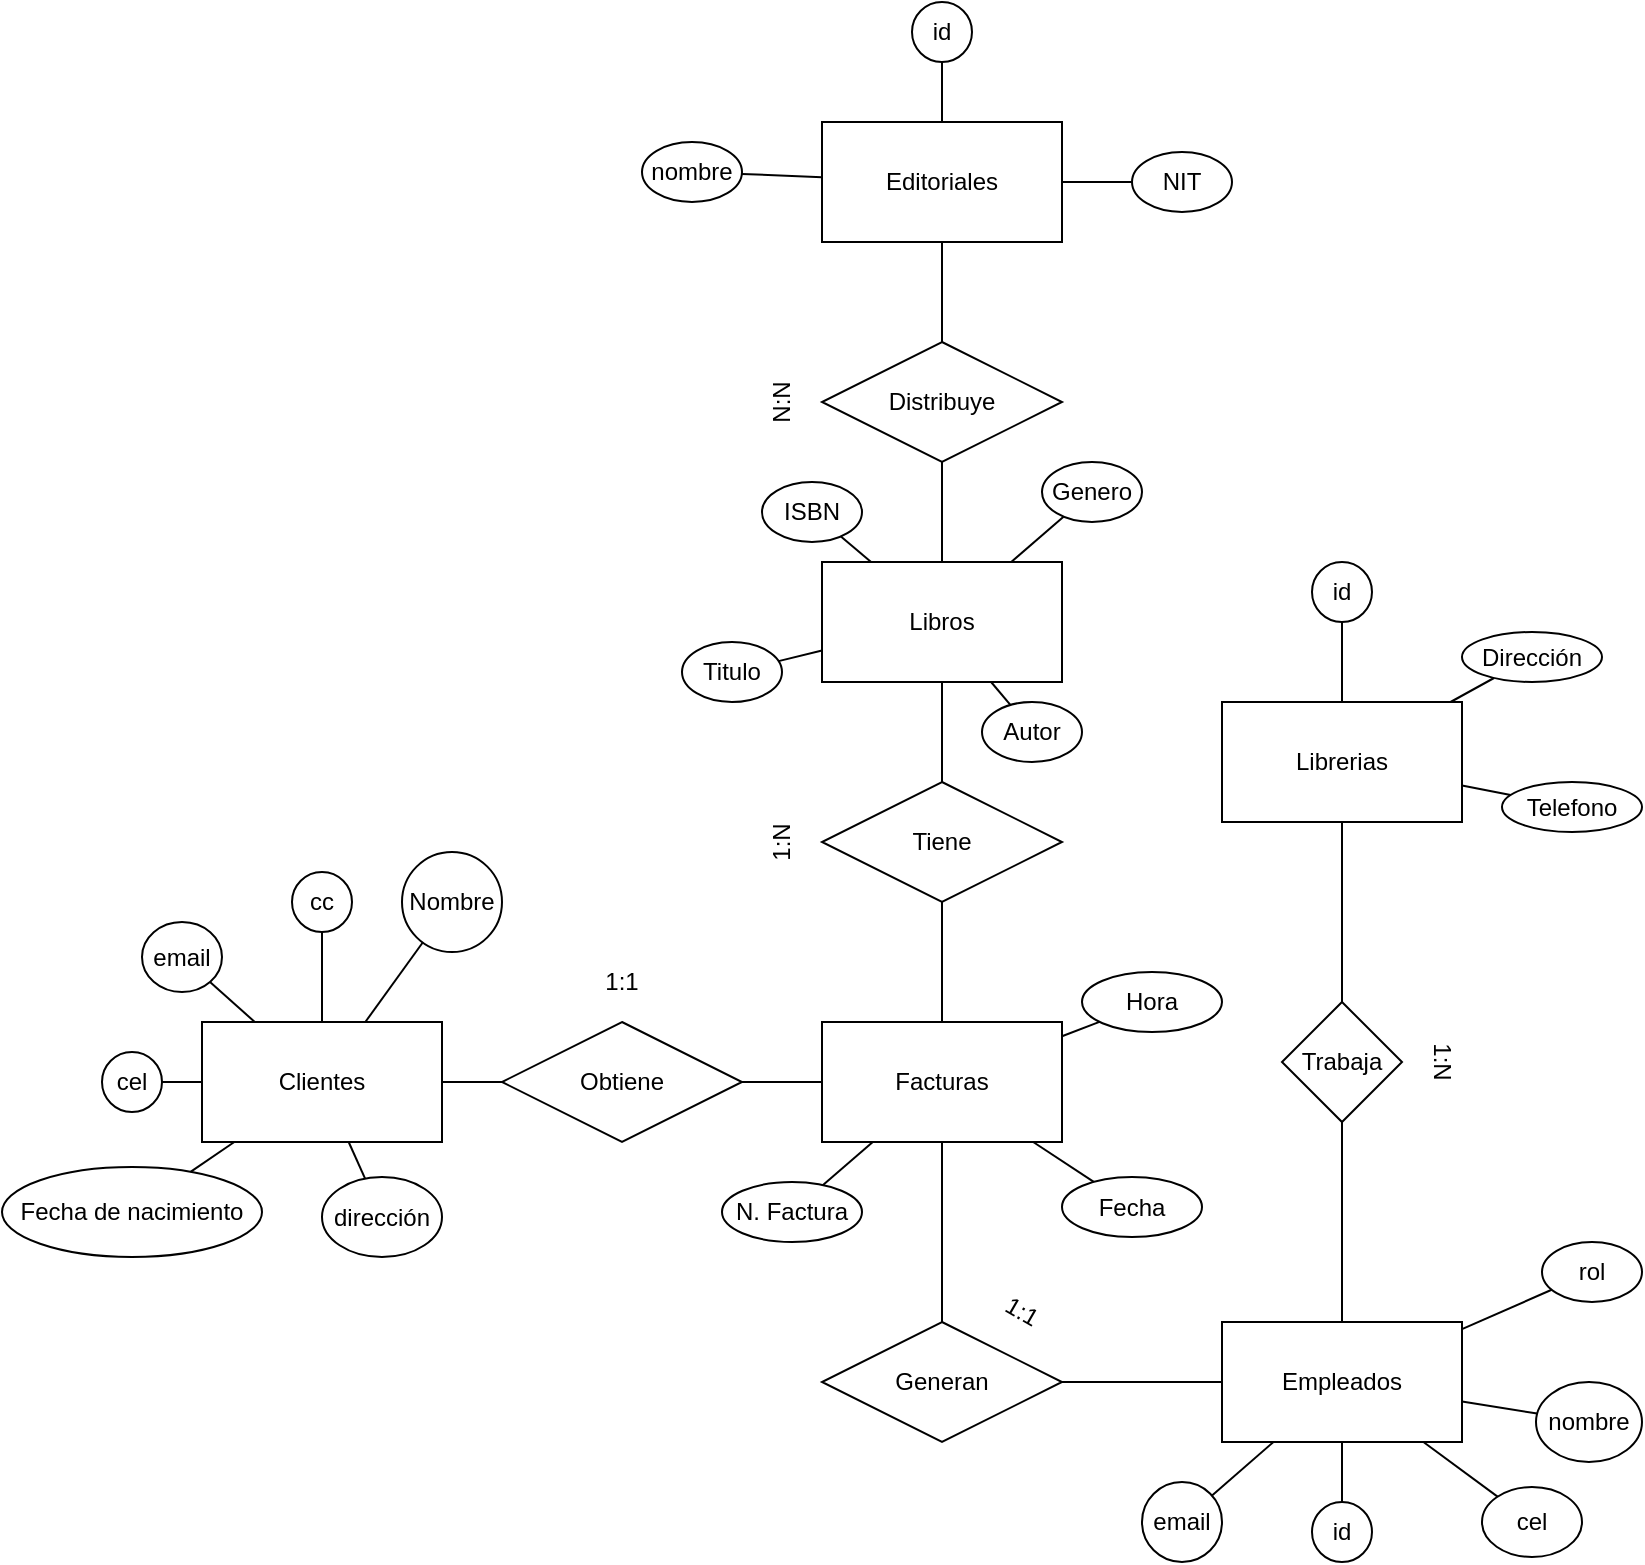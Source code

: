 <mxfile version="21.5.0" type="device">
  <diagram name="Página-1" id="AV6tWnQQNQJE5pCxunog">
    <mxGraphModel dx="2117" dy="1830" grid="1" gridSize="10" guides="1" tooltips="1" connect="1" arrows="1" fold="1" page="1" pageScale="1" pageWidth="827" pageHeight="1169" math="0" shadow="0">
      <root>
        <mxCell id="0" />
        <mxCell id="1" parent="0" />
        <mxCell id="D-RA_q1G5jw-01Rus7TT-1" value="Libros" style="rounded=0;whiteSpace=wrap;html=1;" parent="1" vertex="1">
          <mxGeometry x="350" y="90" width="120" height="60" as="geometry" />
        </mxCell>
        <mxCell id="D-RA_q1G5jw-01Rus7TT-2" value="Clientes" style="rounded=0;whiteSpace=wrap;html=1;" parent="1" vertex="1">
          <mxGeometry x="40" y="320" width="120" height="60" as="geometry" />
        </mxCell>
        <mxCell id="D-RA_q1G5jw-01Rus7TT-3" value="Librerias" style="rounded=0;whiteSpace=wrap;html=1;" parent="1" vertex="1">
          <mxGeometry x="550" y="160" width="120" height="60" as="geometry" />
        </mxCell>
        <mxCell id="D-RA_q1G5jw-01Rus7TT-4" value="Empleados" style="rounded=0;whiteSpace=wrap;html=1;" parent="1" vertex="1">
          <mxGeometry x="550" y="470" width="120" height="60" as="geometry" />
        </mxCell>
        <mxCell id="D-RA_q1G5jw-01Rus7TT-5" value="Editoriales" style="rounded=0;whiteSpace=wrap;html=1;" parent="1" vertex="1">
          <mxGeometry x="350" y="-130" width="120" height="60" as="geometry" />
        </mxCell>
        <mxCell id="D-RA_q1G5jw-01Rus7TT-7" value="" style="endArrow=none;html=1;rounded=0;exitX=0.5;exitY=0;exitDx=0;exitDy=0;" parent="1" source="D-RA_q1G5jw-01Rus7TT-9" target="D-RA_q1G5jw-01Rus7TT-5" edge="1">
          <mxGeometry width="50" height="50" relative="1" as="geometry">
            <mxPoint x="350" y="130" as="sourcePoint" />
            <mxPoint x="490" y="240" as="targetPoint" />
          </mxGeometry>
        </mxCell>
        <mxCell id="D-RA_q1G5jw-01Rus7TT-8" value="" style="endArrow=none;html=1;rounded=0;exitX=0.5;exitY=1;exitDx=0;exitDy=0;" parent="1" source="D-RA_q1G5jw-01Rus7TT-9" target="D-RA_q1G5jw-01Rus7TT-1" edge="1">
          <mxGeometry width="50" height="50" relative="1" as="geometry">
            <mxPoint x="270" y="130" as="sourcePoint" />
            <mxPoint x="490" y="240" as="targetPoint" />
          </mxGeometry>
        </mxCell>
        <mxCell id="D-RA_q1G5jw-01Rus7TT-9" value="Distribuye" style="shape=rhombus;perimeter=rhombusPerimeter;whiteSpace=wrap;html=1;align=center;" parent="1" vertex="1">
          <mxGeometry x="350" y="-20" width="120" height="60" as="geometry" />
        </mxCell>
        <mxCell id="D-RA_q1G5jw-01Rus7TT-10" value="Generan" style="shape=rhombus;perimeter=rhombusPerimeter;whiteSpace=wrap;html=1;align=center;" parent="1" vertex="1">
          <mxGeometry x="350" y="470" width="120" height="60" as="geometry" />
        </mxCell>
        <mxCell id="D-RA_q1G5jw-01Rus7TT-11" value="" style="endArrow=none;html=1;rounded=0;" parent="1" source="D-RA_q1G5jw-01Rus7TT-20" target="D-RA_q1G5jw-01Rus7TT-10" edge="1">
          <mxGeometry relative="1" as="geometry">
            <mxPoint x="410" y="350" as="sourcePoint" />
            <mxPoint x="570" y="350" as="targetPoint" />
          </mxGeometry>
        </mxCell>
        <mxCell id="D-RA_q1G5jw-01Rus7TT-12" value="" style="endArrow=none;html=1;rounded=0;entryX=1;entryY=0.5;entryDx=0;entryDy=0;" parent="1" source="D-RA_q1G5jw-01Rus7TT-4" target="D-RA_q1G5jw-01Rus7TT-10" edge="1">
          <mxGeometry relative="1" as="geometry">
            <mxPoint x="410" y="350" as="sourcePoint" />
            <mxPoint x="570" y="350" as="targetPoint" />
          </mxGeometry>
        </mxCell>
        <mxCell id="D-RA_q1G5jw-01Rus7TT-13" value="Obtiene" style="shape=rhombus;perimeter=rhombusPerimeter;whiteSpace=wrap;html=1;align=center;rotation=0;" parent="1" vertex="1">
          <mxGeometry x="190" y="320" width="120" height="60" as="geometry" />
        </mxCell>
        <mxCell id="D-RA_q1G5jw-01Rus7TT-14" value="" style="endArrow=none;html=1;rounded=0;entryX=0.5;entryY=0;entryDx=0;entryDy=0;exitX=0.5;exitY=1;exitDx=0;exitDy=0;" parent="1" source="D-RA_q1G5jw-01Rus7TT-22" target="D-RA_q1G5jw-01Rus7TT-20" edge="1">
          <mxGeometry relative="1" as="geometry">
            <mxPoint x="420" y="280" as="sourcePoint" />
            <mxPoint x="230" y="210" as="targetPoint" />
          </mxGeometry>
        </mxCell>
        <mxCell id="D-RA_q1G5jw-01Rus7TT-15" value="" style="endArrow=none;html=1;rounded=0;entryX=0;entryY=0.5;entryDx=0;entryDy=0;" parent="1" source="D-RA_q1G5jw-01Rus7TT-2" target="D-RA_q1G5jw-01Rus7TT-13" edge="1">
          <mxGeometry relative="1" as="geometry">
            <mxPoint x="390" y="260" as="sourcePoint" />
            <mxPoint x="550" y="260" as="targetPoint" />
          </mxGeometry>
        </mxCell>
        <mxCell id="D-RA_q1G5jw-01Rus7TT-16" value="Trabaja" style="shape=rhombus;perimeter=rhombusPerimeter;whiteSpace=wrap;html=1;align=center;" parent="1" vertex="1">
          <mxGeometry x="580" y="310" width="60" height="60" as="geometry" />
        </mxCell>
        <mxCell id="D-RA_q1G5jw-01Rus7TT-17" value="" style="endArrow=none;html=1;rounded=0;entryX=0.5;entryY=0;entryDx=0;entryDy=0;" parent="1" source="D-RA_q1G5jw-01Rus7TT-3" target="D-RA_q1G5jw-01Rus7TT-16" edge="1">
          <mxGeometry relative="1" as="geometry">
            <mxPoint x="390" y="340" as="sourcePoint" />
            <mxPoint x="550" y="340" as="targetPoint" />
          </mxGeometry>
        </mxCell>
        <mxCell id="D-RA_q1G5jw-01Rus7TT-18" value="" style="endArrow=none;html=1;rounded=0;entryX=0.5;entryY=1;entryDx=0;entryDy=0;" parent="1" source="D-RA_q1G5jw-01Rus7TT-4" target="D-RA_q1G5jw-01Rus7TT-16" edge="1">
          <mxGeometry relative="1" as="geometry">
            <mxPoint x="390" y="340" as="sourcePoint" />
            <mxPoint x="550" y="340" as="targetPoint" />
          </mxGeometry>
        </mxCell>
        <mxCell id="D-RA_q1G5jw-01Rus7TT-19" value="1:1" style="text;html=1;strokeColor=none;fillColor=none;align=center;verticalAlign=middle;whiteSpace=wrap;rounded=0;rotation=0;" parent="1" vertex="1">
          <mxGeometry x="220" y="290" width="60" height="20" as="geometry" />
        </mxCell>
        <mxCell id="D-RA_q1G5jw-01Rus7TT-20" value="Facturas" style="rounded=0;whiteSpace=wrap;html=1;" parent="1" vertex="1">
          <mxGeometry x="350" y="320" width="120" height="60" as="geometry" />
        </mxCell>
        <mxCell id="D-RA_q1G5jw-01Rus7TT-21" value="" style="endArrow=none;html=1;rounded=0;exitX=1;exitY=0.5;exitDx=0;exitDy=0;" parent="1" source="D-RA_q1G5jw-01Rus7TT-13" target="D-RA_q1G5jw-01Rus7TT-20" edge="1">
          <mxGeometry width="50" height="50" relative="1" as="geometry">
            <mxPoint x="440" y="370" as="sourcePoint" />
            <mxPoint x="490" y="320" as="targetPoint" />
          </mxGeometry>
        </mxCell>
        <mxCell id="D-RA_q1G5jw-01Rus7TT-22" value="Tiene" style="shape=rhombus;perimeter=rhombusPerimeter;whiteSpace=wrap;html=1;align=center;" parent="1" vertex="1">
          <mxGeometry x="350" y="200" width="120" height="60" as="geometry" />
        </mxCell>
        <mxCell id="D-RA_q1G5jw-01Rus7TT-23" value="" style="endArrow=none;html=1;rounded=0;exitX=0.5;exitY=0;exitDx=0;exitDy=0;" parent="1" source="D-RA_q1G5jw-01Rus7TT-22" target="D-RA_q1G5jw-01Rus7TT-1" edge="1">
          <mxGeometry width="50" height="50" relative="1" as="geometry">
            <mxPoint x="440" y="280" as="sourcePoint" />
            <mxPoint x="490" y="230" as="targetPoint" />
          </mxGeometry>
        </mxCell>
        <mxCell id="D-RA_q1G5jw-01Rus7TT-24" value="1:1" style="text;html=1;strokeColor=none;fillColor=none;align=center;verticalAlign=middle;whiteSpace=wrap;rounded=0;rotation=30;" parent="1" vertex="1">
          <mxGeometry x="420" y="450" width="60" height="30" as="geometry" />
        </mxCell>
        <mxCell id="D-RA_q1G5jw-01Rus7TT-26" value="1:N" style="text;html=1;strokeColor=none;fillColor=none;align=center;verticalAlign=middle;whiteSpace=wrap;rounded=0;rotation=90;" parent="1" vertex="1">
          <mxGeometry x="630" y="325" width="60" height="30" as="geometry" />
        </mxCell>
        <mxCell id="D-RA_q1G5jw-01Rus7TT-27" value="1:N" style="text;html=1;strokeColor=none;fillColor=none;align=center;verticalAlign=middle;whiteSpace=wrap;rounded=0;rotation=-90;" parent="1" vertex="1">
          <mxGeometry x="300" y="215" width="60" height="30" as="geometry" />
        </mxCell>
        <mxCell id="D-RA_q1G5jw-01Rus7TT-28" value="N:N" style="text;html=1;strokeColor=none;fillColor=none;align=center;verticalAlign=middle;whiteSpace=wrap;rounded=0;rotation=-90;" parent="1" vertex="1">
          <mxGeometry x="300" y="-5" width="60" height="30" as="geometry" />
        </mxCell>
        <mxCell id="D-RA_q1G5jw-01Rus7TT-29" value="id" style="ellipse;whiteSpace=wrap;html=1;" parent="1" vertex="1">
          <mxGeometry x="595" y="560" width="30" height="30" as="geometry" />
        </mxCell>
        <mxCell id="D-RA_q1G5jw-01Rus7TT-30" value="id" style="ellipse;whiteSpace=wrap;html=1;" parent="1" vertex="1">
          <mxGeometry x="595" y="90" width="30" height="30" as="geometry" />
        </mxCell>
        <mxCell id="D-RA_q1G5jw-01Rus7TT-31" value="" style="endArrow=none;html=1;rounded=0;" parent="1" source="D-RA_q1G5jw-01Rus7TT-29" target="D-RA_q1G5jw-01Rus7TT-4" edge="1">
          <mxGeometry width="50" height="50" relative="1" as="geometry">
            <mxPoint x="440" y="360" as="sourcePoint" />
            <mxPoint x="490" y="310" as="targetPoint" />
          </mxGeometry>
        </mxCell>
        <mxCell id="D-RA_q1G5jw-01Rus7TT-32" value="" style="endArrow=none;html=1;rounded=0;" parent="1" source="D-RA_q1G5jw-01Rus7TT-3" target="D-RA_q1G5jw-01Rus7TT-30" edge="1">
          <mxGeometry width="50" height="50" relative="1" as="geometry">
            <mxPoint x="440" y="360" as="sourcePoint" />
            <mxPoint x="490" y="310" as="targetPoint" />
          </mxGeometry>
        </mxCell>
        <mxCell id="D-RA_q1G5jw-01Rus7TT-33" value="N. Factura" style="ellipse;whiteSpace=wrap;html=1;" parent="1" vertex="1">
          <mxGeometry x="300" y="400" width="70" height="30" as="geometry" />
        </mxCell>
        <mxCell id="D-RA_q1G5jw-01Rus7TT-34" value="" style="endArrow=none;html=1;rounded=0;" parent="1" source="D-RA_q1G5jw-01Rus7TT-20" target="D-RA_q1G5jw-01Rus7TT-33" edge="1">
          <mxGeometry width="50" height="50" relative="1" as="geometry">
            <mxPoint x="440" y="360" as="sourcePoint" />
            <mxPoint x="490" y="310" as="targetPoint" />
          </mxGeometry>
        </mxCell>
        <mxCell id="D-RA_q1G5jw-01Rus7TT-35" value="cc" style="ellipse;whiteSpace=wrap;html=1;aspect=fixed;" parent="1" vertex="1">
          <mxGeometry x="85" y="245" width="30" height="30" as="geometry" />
        </mxCell>
        <mxCell id="D-RA_q1G5jw-01Rus7TT-36" value="" style="endArrow=none;html=1;rounded=0;" parent="1" source="D-RA_q1G5jw-01Rus7TT-2" target="D-RA_q1G5jw-01Rus7TT-35" edge="1">
          <mxGeometry width="50" height="50" relative="1" as="geometry">
            <mxPoint x="440" y="360" as="sourcePoint" />
            <mxPoint x="490" y="310" as="targetPoint" />
          </mxGeometry>
        </mxCell>
        <mxCell id="D-RA_q1G5jw-01Rus7TT-37" value="ISBN" style="ellipse;whiteSpace=wrap;html=1;" parent="1" vertex="1">
          <mxGeometry x="320" y="50" width="50" height="30" as="geometry" />
        </mxCell>
        <mxCell id="D-RA_q1G5jw-01Rus7TT-38" value="" style="endArrow=none;html=1;rounded=0;" parent="1" source="D-RA_q1G5jw-01Rus7TT-1" target="D-RA_q1G5jw-01Rus7TT-37" edge="1">
          <mxGeometry width="50" height="50" relative="1" as="geometry">
            <mxPoint x="440" y="200" as="sourcePoint" />
            <mxPoint x="490" y="150" as="targetPoint" />
          </mxGeometry>
        </mxCell>
        <mxCell id="D-RA_q1G5jw-01Rus7TT-39" value="id" style="ellipse;whiteSpace=wrap;html=1;" parent="1" vertex="1">
          <mxGeometry x="395" y="-190" width="30" height="30" as="geometry" />
        </mxCell>
        <mxCell id="D-RA_q1G5jw-01Rus7TT-40" value="" style="endArrow=none;html=1;rounded=0;" parent="1" source="D-RA_q1G5jw-01Rus7TT-5" target="D-RA_q1G5jw-01Rus7TT-39" edge="1">
          <mxGeometry width="50" height="50" relative="1" as="geometry">
            <mxPoint x="440" y="120" as="sourcePoint" />
            <mxPoint x="490" y="70" as="targetPoint" />
          </mxGeometry>
        </mxCell>
        <mxCell id="D-RA_q1G5jw-01Rus7TT-41" value="email" style="ellipse;whiteSpace=wrap;html=1;" parent="1" vertex="1">
          <mxGeometry x="510" y="550" width="40" height="40" as="geometry" />
        </mxCell>
        <mxCell id="D-RA_q1G5jw-01Rus7TT-42" value="cel" style="ellipse;whiteSpace=wrap;html=1;" parent="1" vertex="1">
          <mxGeometry x="680" y="552.5" width="50" height="35" as="geometry" />
        </mxCell>
        <mxCell id="D-RA_q1G5jw-01Rus7TT-43" value="nombre" style="ellipse;whiteSpace=wrap;html=1;" parent="1" vertex="1">
          <mxGeometry x="707" y="500" width="53" height="40" as="geometry" />
        </mxCell>
        <mxCell id="D-RA_q1G5jw-01Rus7TT-44" value="rol" style="ellipse;whiteSpace=wrap;html=1;" parent="1" vertex="1">
          <mxGeometry x="710" y="430" width="50" height="30" as="geometry" />
        </mxCell>
        <mxCell id="D-RA_q1G5jw-01Rus7TT-45" value="" style="endArrow=none;html=1;rounded=0;" parent="1" source="D-RA_q1G5jw-01Rus7TT-4" target="D-RA_q1G5jw-01Rus7TT-44" edge="1">
          <mxGeometry width="50" height="50" relative="1" as="geometry">
            <mxPoint x="440" y="520" as="sourcePoint" />
            <mxPoint x="490" y="470" as="targetPoint" />
          </mxGeometry>
        </mxCell>
        <mxCell id="D-RA_q1G5jw-01Rus7TT-46" value="" style="endArrow=none;html=1;rounded=0;" parent="1" source="D-RA_q1G5jw-01Rus7TT-4" target="D-RA_q1G5jw-01Rus7TT-43" edge="1">
          <mxGeometry width="50" height="50" relative="1" as="geometry">
            <mxPoint x="440" y="520" as="sourcePoint" />
            <mxPoint x="490" y="470" as="targetPoint" />
          </mxGeometry>
        </mxCell>
        <mxCell id="D-RA_q1G5jw-01Rus7TT-47" value="" style="endArrow=none;html=1;rounded=0;" parent="1" source="D-RA_q1G5jw-01Rus7TT-41" target="D-RA_q1G5jw-01Rus7TT-4" edge="1">
          <mxGeometry width="50" height="50" relative="1" as="geometry">
            <mxPoint x="440" y="520" as="sourcePoint" />
            <mxPoint x="490" y="470" as="targetPoint" />
          </mxGeometry>
        </mxCell>
        <mxCell id="D-RA_q1G5jw-01Rus7TT-48" value="" style="endArrow=none;html=1;rounded=0;" parent="1" source="D-RA_q1G5jw-01Rus7TT-4" target="D-RA_q1G5jw-01Rus7TT-42" edge="1">
          <mxGeometry width="50" height="50" relative="1" as="geometry">
            <mxPoint x="440" y="520" as="sourcePoint" />
            <mxPoint x="490" y="470" as="targetPoint" />
          </mxGeometry>
        </mxCell>
        <mxCell id="D-RA_q1G5jw-01Rus7TT-49" value="email" style="ellipse;whiteSpace=wrap;html=1;" parent="1" vertex="1">
          <mxGeometry x="10" y="270" width="40" height="35" as="geometry" />
        </mxCell>
        <mxCell id="D-RA_q1G5jw-01Rus7TT-51" value="cel" style="ellipse;whiteSpace=wrap;html=1;" parent="1" vertex="1">
          <mxGeometry x="-10" y="335" width="30" height="30" as="geometry" />
        </mxCell>
        <mxCell id="D-RA_q1G5jw-01Rus7TT-52" value="dirección" style="ellipse;whiteSpace=wrap;html=1;" parent="1" vertex="1">
          <mxGeometry x="100" y="397.5" width="60" height="40" as="geometry" />
        </mxCell>
        <mxCell id="D-RA_q1G5jw-01Rus7TT-53" value="" style="endArrow=none;html=1;rounded=0;" parent="1" source="D-RA_q1G5jw-01Rus7TT-52" target="D-RA_q1G5jw-01Rus7TT-2" edge="1">
          <mxGeometry width="50" height="50" relative="1" as="geometry">
            <mxPoint x="440" y="520" as="sourcePoint" />
            <mxPoint x="490" y="470" as="targetPoint" />
          </mxGeometry>
        </mxCell>
        <mxCell id="D-RA_q1G5jw-01Rus7TT-54" value="" style="endArrow=none;html=1;rounded=0;" parent="1" source="D-RA_q1G5jw-01Rus7TT-51" target="D-RA_q1G5jw-01Rus7TT-2" edge="1">
          <mxGeometry width="50" height="50" relative="1" as="geometry">
            <mxPoint x="440" y="520" as="sourcePoint" />
            <mxPoint x="490" y="470" as="targetPoint" />
          </mxGeometry>
        </mxCell>
        <mxCell id="D-RA_q1G5jw-01Rus7TT-55" value="" style="endArrow=none;html=1;rounded=0;" parent="1" source="D-RA_q1G5jw-01Rus7TT-2" target="D-RA_q1G5jw-01Rus7TT-49" edge="1">
          <mxGeometry width="50" height="50" relative="1" as="geometry">
            <mxPoint x="440" y="520" as="sourcePoint" />
            <mxPoint x="490" y="470" as="targetPoint" />
          </mxGeometry>
        </mxCell>
        <mxCell id="D-RA_q1G5jw-01Rus7TT-57" value="Fecha de nacimiento" style="ellipse;whiteSpace=wrap;html=1;" parent="1" vertex="1">
          <mxGeometry x="-60" y="392.5" width="130" height="45" as="geometry" />
        </mxCell>
        <mxCell id="D-RA_q1G5jw-01Rus7TT-58" value="" style="endArrow=none;html=1;rounded=0;" parent="1" source="D-RA_q1G5jw-01Rus7TT-57" target="D-RA_q1G5jw-01Rus7TT-2" edge="1">
          <mxGeometry width="50" height="50" relative="1" as="geometry">
            <mxPoint x="440" y="520" as="sourcePoint" />
            <mxPoint x="490" y="470" as="targetPoint" />
          </mxGeometry>
        </mxCell>
        <mxCell id="IvsJYoFvJ2GixcBz4Me7-1" value="Dirección" style="ellipse;whiteSpace=wrap;html=1;" parent="1" vertex="1">
          <mxGeometry x="670" y="125" width="70" height="25" as="geometry" />
        </mxCell>
        <mxCell id="IvsJYoFvJ2GixcBz4Me7-2" value="Telefono" style="ellipse;whiteSpace=wrap;html=1;" parent="1" vertex="1">
          <mxGeometry x="690" y="200" width="70" height="25" as="geometry" />
        </mxCell>
        <mxCell id="IvsJYoFvJ2GixcBz4Me7-3" value="Titulo" style="ellipse;whiteSpace=wrap;html=1;" parent="1" vertex="1">
          <mxGeometry x="280" y="130" width="50" height="30" as="geometry" />
        </mxCell>
        <mxCell id="IvsJYoFvJ2GixcBz4Me7-4" value="Autor" style="ellipse;whiteSpace=wrap;html=1;" parent="1" vertex="1">
          <mxGeometry x="430" y="160" width="50" height="30" as="geometry" />
        </mxCell>
        <mxCell id="IvsJYoFvJ2GixcBz4Me7-5" value="Genero" style="ellipse;whiteSpace=wrap;html=1;" parent="1" vertex="1">
          <mxGeometry x="460" y="40" width="50" height="30" as="geometry" />
        </mxCell>
        <mxCell id="IvsJYoFvJ2GixcBz4Me7-6" value="" style="endArrow=none;html=1;rounded=0;" parent="1" source="IvsJYoFvJ2GixcBz4Me7-4" target="D-RA_q1G5jw-01Rus7TT-1" edge="1">
          <mxGeometry width="50" height="50" relative="1" as="geometry">
            <mxPoint x="520" y="150" as="sourcePoint" />
            <mxPoint x="570" y="100" as="targetPoint" />
          </mxGeometry>
        </mxCell>
        <mxCell id="IvsJYoFvJ2GixcBz4Me7-7" value="" style="endArrow=none;html=1;rounded=0;" parent="1" source="D-RA_q1G5jw-01Rus7TT-1" target="IvsJYoFvJ2GixcBz4Me7-5" edge="1">
          <mxGeometry width="50" height="50" relative="1" as="geometry">
            <mxPoint x="520" y="150" as="sourcePoint" />
            <mxPoint x="570" y="100" as="targetPoint" />
          </mxGeometry>
        </mxCell>
        <mxCell id="IvsJYoFvJ2GixcBz4Me7-8" value="" style="endArrow=none;html=1;rounded=0;" parent="1" source="IvsJYoFvJ2GixcBz4Me7-3" target="D-RA_q1G5jw-01Rus7TT-1" edge="1">
          <mxGeometry width="50" height="50" relative="1" as="geometry">
            <mxPoint x="520" y="150" as="sourcePoint" />
            <mxPoint x="570" y="100" as="targetPoint" />
          </mxGeometry>
        </mxCell>
        <mxCell id="IvsJYoFvJ2GixcBz4Me7-9" value="" style="endArrow=none;html=1;rounded=0;" parent="1" source="D-RA_q1G5jw-01Rus7TT-3" target="IvsJYoFvJ2GixcBz4Me7-1" edge="1">
          <mxGeometry width="50" height="50" relative="1" as="geometry">
            <mxPoint x="520" y="200" as="sourcePoint" />
            <mxPoint x="570" y="150" as="targetPoint" />
          </mxGeometry>
        </mxCell>
        <mxCell id="IvsJYoFvJ2GixcBz4Me7-10" value="" style="endArrow=none;html=1;rounded=0;" parent="1" source="D-RA_q1G5jw-01Rus7TT-3" target="IvsJYoFvJ2GixcBz4Me7-2" edge="1">
          <mxGeometry width="50" height="50" relative="1" as="geometry">
            <mxPoint x="520" y="200" as="sourcePoint" />
            <mxPoint x="570" y="150" as="targetPoint" />
          </mxGeometry>
        </mxCell>
        <mxCell id="IvsJYoFvJ2GixcBz4Me7-11" value="Fecha" style="ellipse;whiteSpace=wrap;html=1;" parent="1" vertex="1">
          <mxGeometry x="470" y="397.5" width="70" height="30" as="geometry" />
        </mxCell>
        <mxCell id="IvsJYoFvJ2GixcBz4Me7-12" value="Hora" style="ellipse;whiteSpace=wrap;html=1;" parent="1" vertex="1">
          <mxGeometry x="480" y="295" width="70" height="30" as="geometry" />
        </mxCell>
        <mxCell id="IvsJYoFvJ2GixcBz4Me7-13" value="" style="endArrow=none;html=1;rounded=0;" parent="1" source="IvsJYoFvJ2GixcBz4Me7-12" target="D-RA_q1G5jw-01Rus7TT-20" edge="1">
          <mxGeometry width="50" height="50" relative="1" as="geometry">
            <mxPoint x="520" y="310" as="sourcePoint" />
            <mxPoint x="570" y="260" as="targetPoint" />
          </mxGeometry>
        </mxCell>
        <mxCell id="IvsJYoFvJ2GixcBz4Me7-14" value="" style="endArrow=none;html=1;rounded=0;" parent="1" source="D-RA_q1G5jw-01Rus7TT-20" target="IvsJYoFvJ2GixcBz4Me7-11" edge="1">
          <mxGeometry width="50" height="50" relative="1" as="geometry">
            <mxPoint x="520" y="370" as="sourcePoint" />
            <mxPoint x="570" y="320" as="targetPoint" />
          </mxGeometry>
        </mxCell>
        <mxCell id="IvsJYoFvJ2GixcBz4Me7-15" value="nombre" style="ellipse;whiteSpace=wrap;html=1;" parent="1" vertex="1">
          <mxGeometry x="260" y="-120" width="50" height="30" as="geometry" />
        </mxCell>
        <mxCell id="IvsJYoFvJ2GixcBz4Me7-16" value="NIT" style="ellipse;whiteSpace=wrap;html=1;" parent="1" vertex="1">
          <mxGeometry x="505" y="-115" width="50" height="30" as="geometry" />
        </mxCell>
        <mxCell id="IvsJYoFvJ2GixcBz4Me7-17" value="" style="endArrow=none;html=1;rounded=0;" parent="1" source="D-RA_q1G5jw-01Rus7TT-5" target="IvsJYoFvJ2GixcBz4Me7-16" edge="1">
          <mxGeometry width="50" height="50" relative="1" as="geometry">
            <mxPoint x="520" y="40" as="sourcePoint" />
            <mxPoint x="570" y="-10" as="targetPoint" />
          </mxGeometry>
        </mxCell>
        <mxCell id="IvsJYoFvJ2GixcBz4Me7-18" value="" style="endArrow=none;html=1;rounded=0;" parent="1" source="IvsJYoFvJ2GixcBz4Me7-15" target="D-RA_q1G5jw-01Rus7TT-5" edge="1">
          <mxGeometry width="50" height="50" relative="1" as="geometry">
            <mxPoint x="520" y="40" as="sourcePoint" />
            <mxPoint x="570" y="-10" as="targetPoint" />
          </mxGeometry>
        </mxCell>
        <mxCell id="buB4J1Q0feXHQOtP-gq1-1" value="Nombre" style="ellipse;whiteSpace=wrap;html=1;aspect=fixed;" vertex="1" parent="1">
          <mxGeometry x="140" y="235" width="50" height="50" as="geometry" />
        </mxCell>
        <mxCell id="buB4J1Q0feXHQOtP-gq1-2" value="" style="endArrow=none;html=1;rounded=0;" edge="1" parent="1" source="D-RA_q1G5jw-01Rus7TT-2" target="buB4J1Q0feXHQOtP-gq1-1">
          <mxGeometry width="50" height="50" relative="1" as="geometry">
            <mxPoint x="110" y="330" as="sourcePoint" />
            <mxPoint x="110" y="285" as="targetPoint" />
          </mxGeometry>
        </mxCell>
      </root>
    </mxGraphModel>
  </diagram>
</mxfile>
